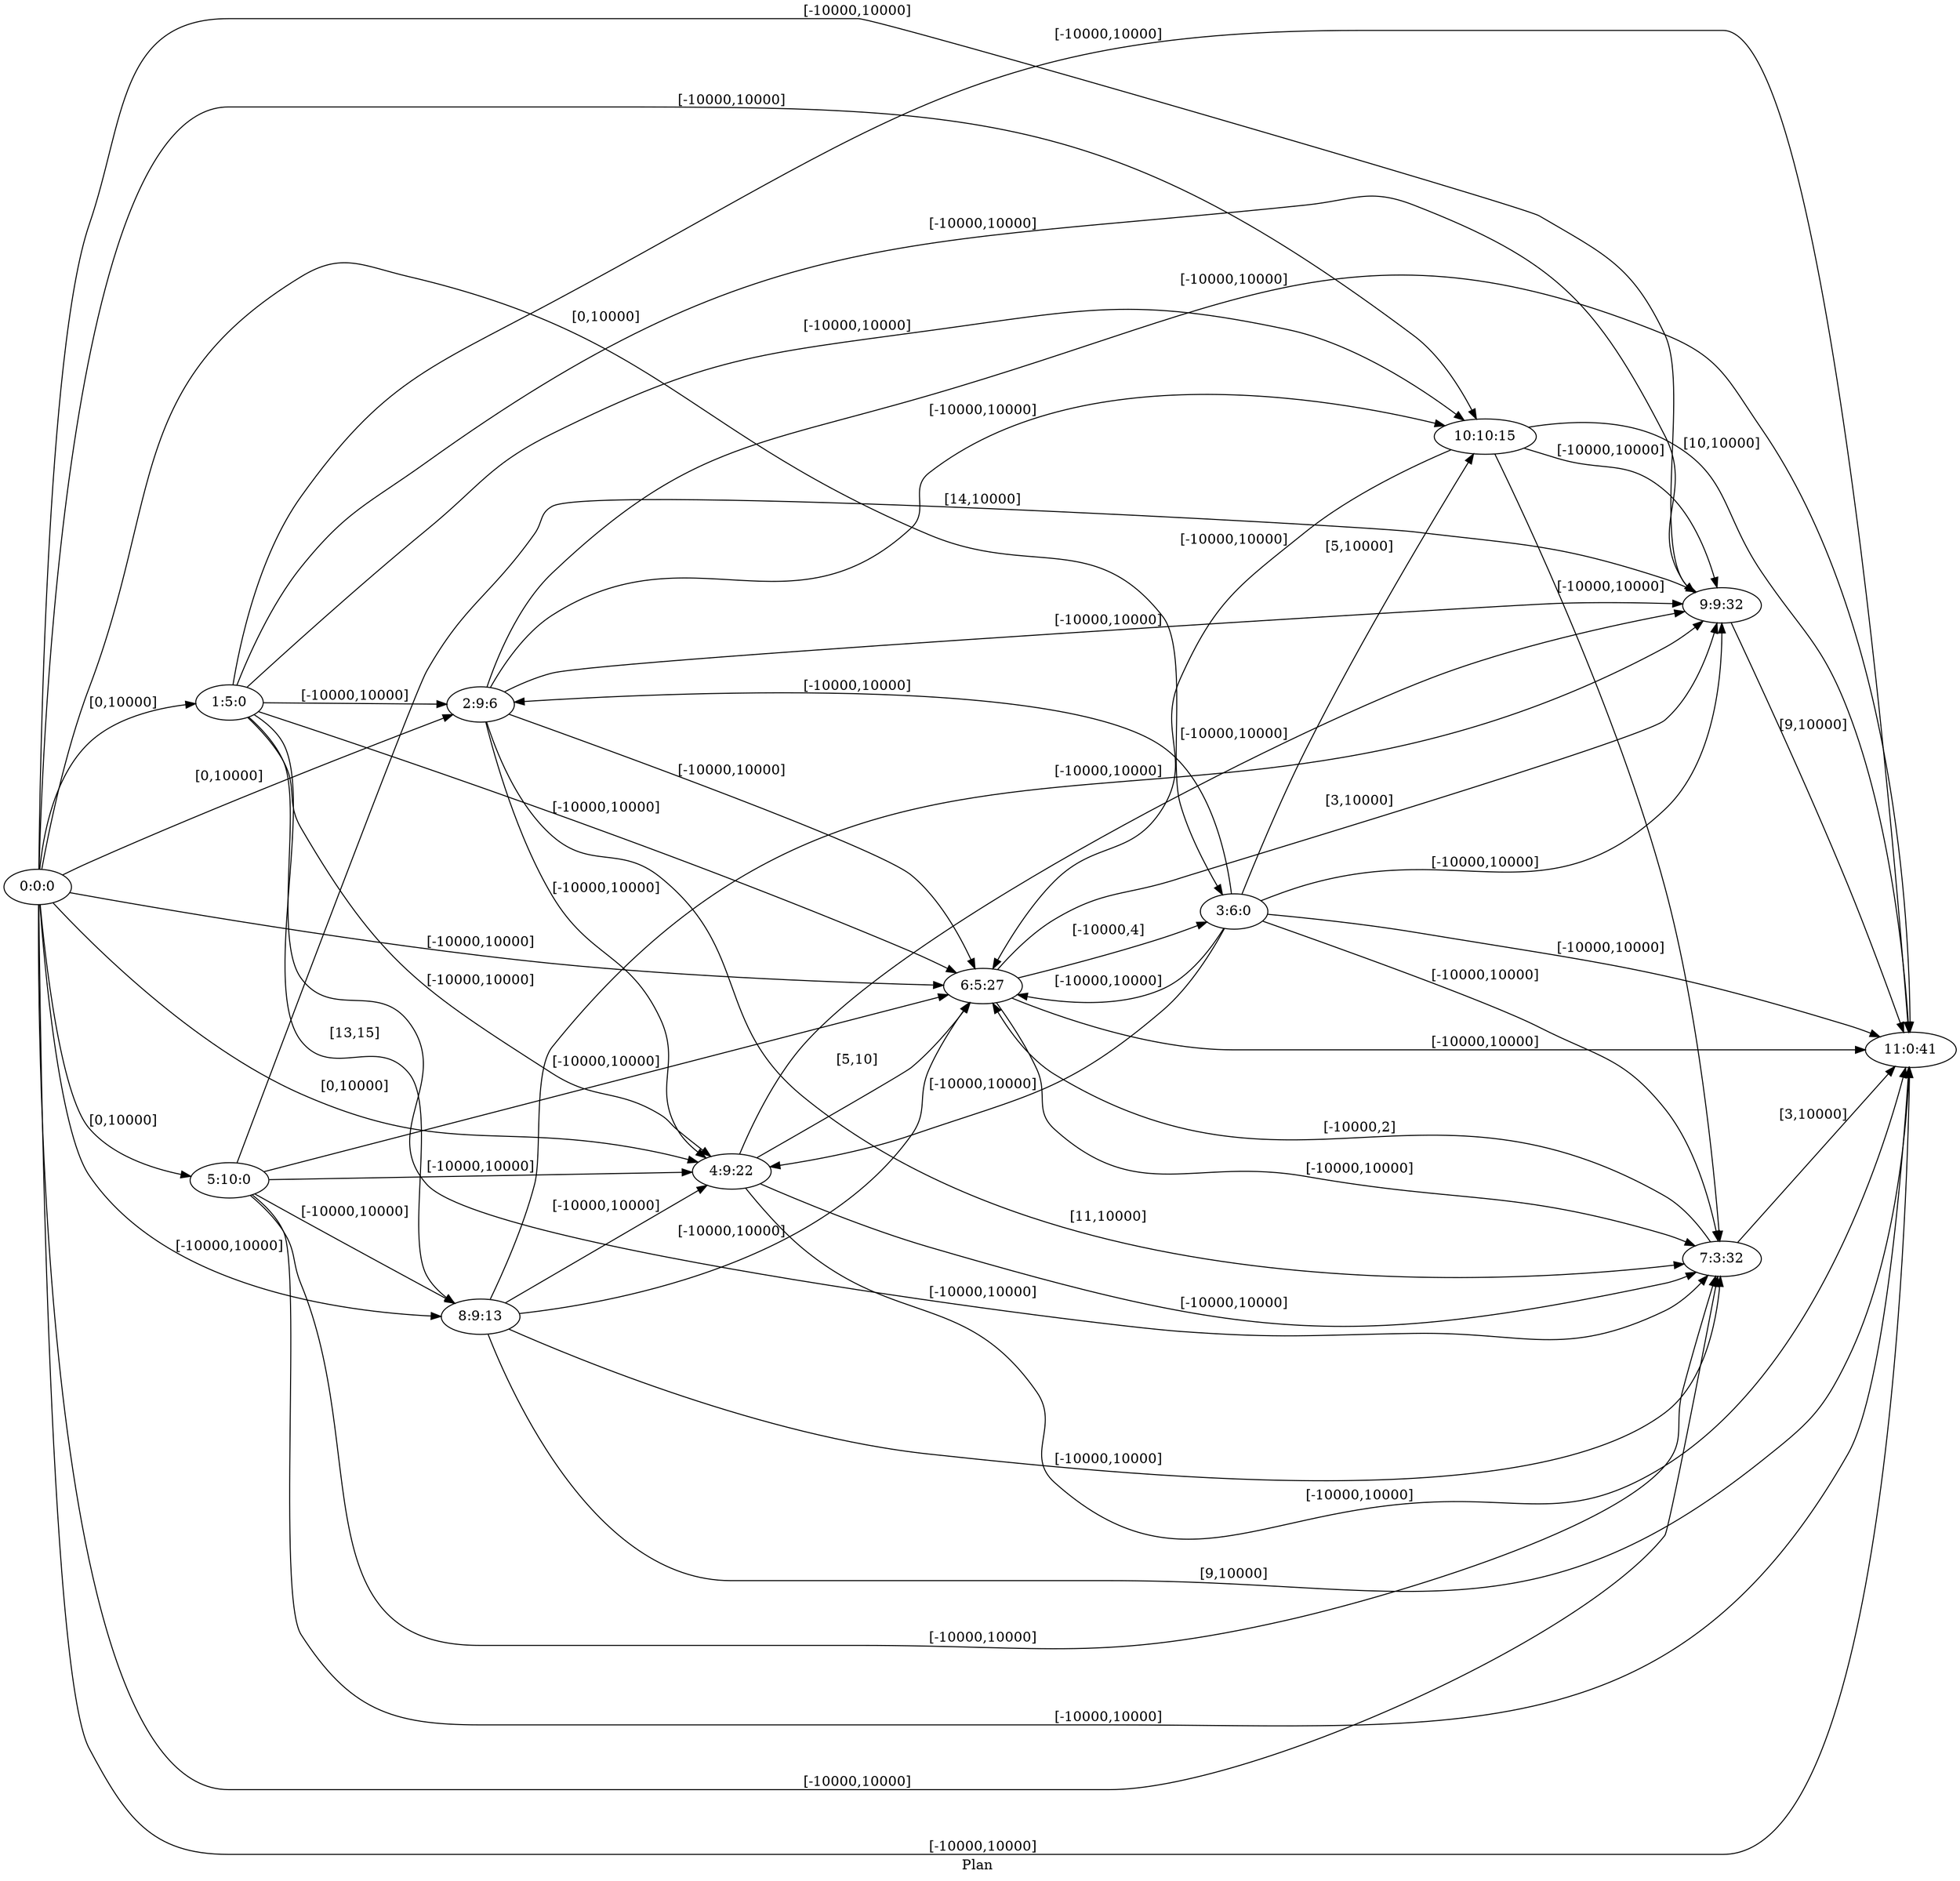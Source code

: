 digraph G {
 rankdir = LR;
 nodesep = .45; 
 size = 30;
label="Plan ";
 fldt = 0.780255;
"0:0:0"->"1:5:0"[ label = "[0,10000]"];
"0:0:0"->"2:9:6"[ label = "[0,10000]"];
"0:0:0"->"3:6:0"[ label = "[0,10000]"];
"0:0:0"->"4:9:22"[ label = "[0,10000]"];
"0:0:0"->"5:10:0"[ label = "[0,10000]"];
"0:0:0"->"6:5:27"[ label = "[-10000,10000]"];
"0:0:0"->"7:3:32"[ label = "[-10000,10000]"];
"0:0:0"->"8:9:13"[ label = "[-10000,10000]"];
"0:0:0"->"9:9:32"[ label = "[-10000,10000]"];
"0:0:0"->"10:10:15"[ label = "[-10000,10000]"];
"0:0:0"->"11:0:41"[ label = "[-10000,10000]"];
"1:5:0"->"2:9:6"[ label = "[-10000,10000]"];
"1:5:0"->"4:9:22"[ label = "[-10000,10000]"];
"1:5:0"->"6:5:27"[ label = "[-10000,10000]"];
"1:5:0"->"7:3:32"[ label = "[-10000,10000]"];
"1:5:0"->"8:9:13"[ label = "[13,15]"];
"1:5:0"->"9:9:32"[ label = "[-10000,10000]"];
"1:5:0"->"10:10:15"[ label = "[-10000,10000]"];
"1:5:0"->"11:0:41"[ label = "[-10000,10000]"];
"2:9:6"->"4:9:22"[ label = "[-10000,10000]"];
"2:9:6"->"6:5:27"[ label = "[-10000,10000]"];
"2:9:6"->"7:3:32"[ label = "[11,10000]"];
"2:9:6"->"9:9:32"[ label = "[-10000,10000]"];
"2:9:6"->"10:10:15"[ label = "[-10000,10000]"];
"2:9:6"->"11:0:41"[ label = "[-10000,10000]"];
"3:6:0"->"2:9:6"[ label = "[-10000,10000]"];
"3:6:0"->"4:9:22"[ label = "[-10000,10000]"];
"3:6:0"->"6:5:27"[ label = "[-10000,10000]"];
"3:6:0"->"7:3:32"[ label = "[-10000,10000]"];
"3:6:0"->"9:9:32"[ label = "[-10000,10000]"];
"3:6:0"->"10:10:15"[ label = "[5,10000]"];
"3:6:0"->"11:0:41"[ label = "[-10000,10000]"];
"4:9:22"->"6:5:27"[ label = "[5,10]"];
"4:9:22"->"7:3:32"[ label = "[-10000,10000]"];
"4:9:22"->"9:9:32"[ label = "[-10000,10000]"];
"4:9:22"->"11:0:41"[ label = "[-10000,10000]"];
"5:10:0"->"4:9:22"[ label = "[-10000,10000]"];
"5:10:0"->"6:5:27"[ label = "[-10000,10000]"];
"5:10:0"->"7:3:32"[ label = "[-10000,10000]"];
"5:10:0"->"8:9:13"[ label = "[-10000,10000]"];
"5:10:0"->"9:9:32"[ label = "[14,10000]"];
"5:10:0"->"11:0:41"[ label = "[-10000,10000]"];
"6:5:27"->"3:6:0"[ label = "[-10000,4]"];
"6:5:27"->"7:3:32"[ label = "[-10000,10000]"];
"6:5:27"->"9:9:32"[ label = "[3,10000]"];
"6:5:27"->"11:0:41"[ label = "[-10000,10000]"];
"7:3:32"->"6:5:27"[ label = "[-10000,2]"];
"7:3:32"->"11:0:41"[ label = "[3,10000]"];
"8:9:13"->"4:9:22"[ label = "[-10000,10000]"];
"8:9:13"->"6:5:27"[ label = "[-10000,10000]"];
"8:9:13"->"7:3:32"[ label = "[-10000,10000]"];
"8:9:13"->"9:9:32"[ label = "[-10000,10000]"];
"8:9:13"->"11:0:41"[ label = "[9,10000]"];
"9:9:32"->"11:0:41"[ label = "[9,10000]"];
"10:10:15"->"6:5:27"[ label = "[-10000,10000]"];
"10:10:15"->"7:3:32"[ label = "[-10000,10000]"];
"10:10:15"->"9:9:32"[ label = "[-10000,10000]"];
"10:10:15"->"11:0:41"[ label = "[10,10000]"];
}
